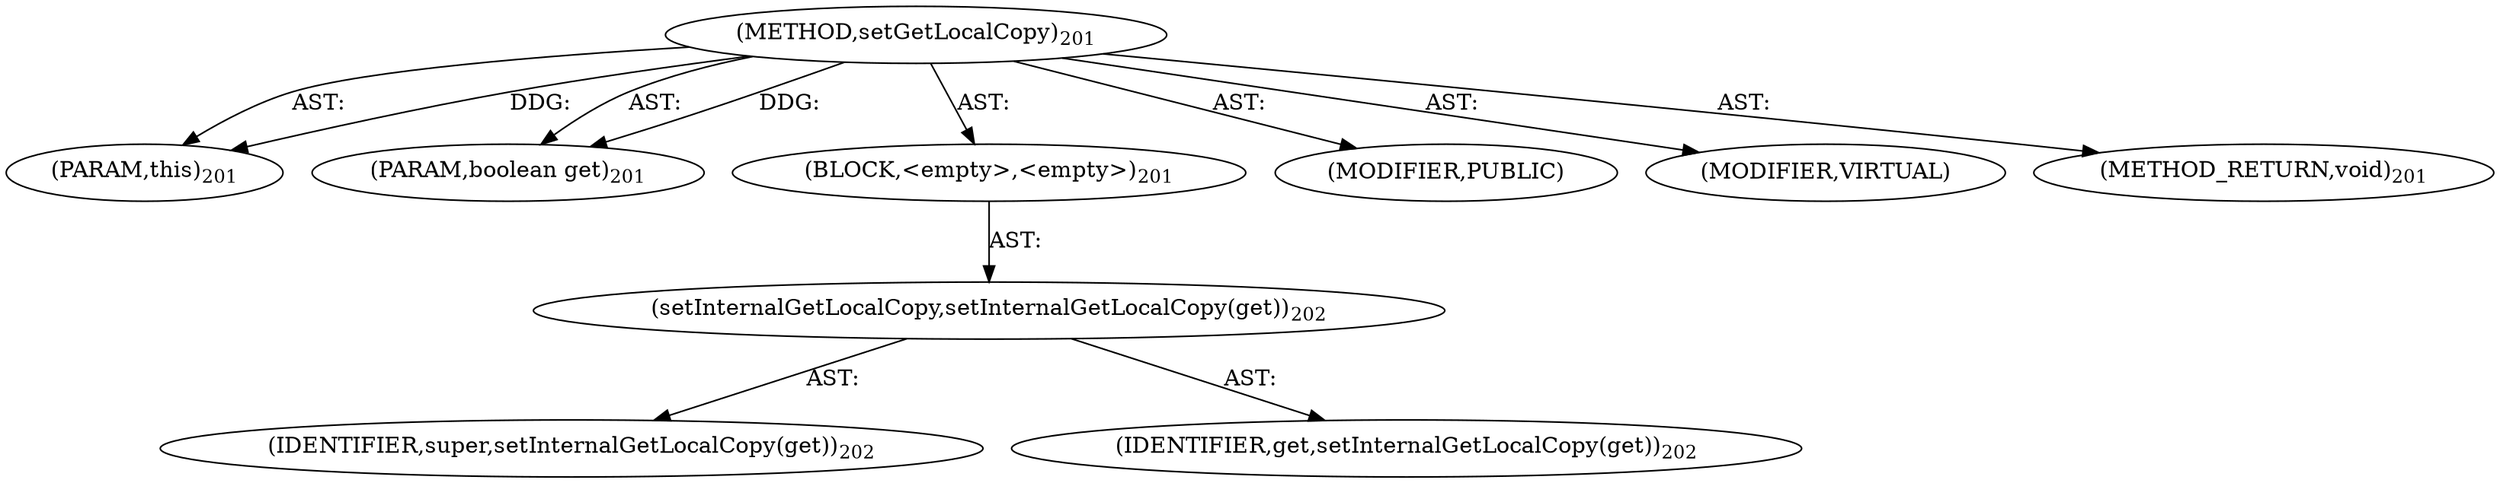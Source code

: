 digraph "setGetLocalCopy" {  
"111669149705" [label = <(METHOD,setGetLocalCopy)<SUB>201</SUB>> ]
"115964117009" [label = <(PARAM,this)<SUB>201</SUB>> ]
"115964117010" [label = <(PARAM,boolean get)<SUB>201</SUB>> ]
"25769803787" [label = <(BLOCK,&lt;empty&gt;,&lt;empty&gt;)<SUB>201</SUB>> ]
"30064771123" [label = <(setInternalGetLocalCopy,setInternalGetLocalCopy(get))<SUB>202</SUB>> ]
"68719476784" [label = <(IDENTIFIER,super,setInternalGetLocalCopy(get))<SUB>202</SUB>> ]
"68719476785" [label = <(IDENTIFIER,get,setInternalGetLocalCopy(get))<SUB>202</SUB>> ]
"133143986194" [label = <(MODIFIER,PUBLIC)> ]
"133143986195" [label = <(MODIFIER,VIRTUAL)> ]
"128849018889" [label = <(METHOD_RETURN,void)<SUB>201</SUB>> ]
  "111669149705" -> "115964117009"  [ label = "AST: "] 
  "111669149705" -> "115964117010"  [ label = "AST: "] 
  "111669149705" -> "25769803787"  [ label = "AST: "] 
  "111669149705" -> "133143986194"  [ label = "AST: "] 
  "111669149705" -> "133143986195"  [ label = "AST: "] 
  "111669149705" -> "128849018889"  [ label = "AST: "] 
  "25769803787" -> "30064771123"  [ label = "AST: "] 
  "30064771123" -> "68719476784"  [ label = "AST: "] 
  "30064771123" -> "68719476785"  [ label = "AST: "] 
  "111669149705" -> "115964117009"  [ label = "DDG: "] 
  "111669149705" -> "115964117010"  [ label = "DDG: "] 
}
